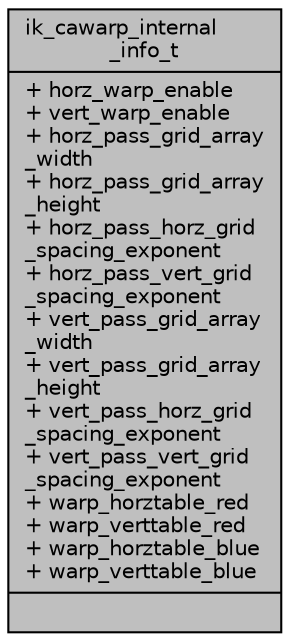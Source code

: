 digraph "ik_cawarp_internal_info_t"
{
 // INTERACTIVE_SVG=YES
 // LATEX_PDF_SIZE
  bgcolor="transparent";
  edge [fontname="Helvetica",fontsize="10",labelfontname="Helvetica",labelfontsize="10"];
  node [fontname="Helvetica",fontsize="10",shape=record];
  Node1 [label="{ik_cawarp_internal\l_info_t\n|+ horz_warp_enable\l+ vert_warp_enable\l+ horz_pass_grid_array\l_width\l+ horz_pass_grid_array\l_height\l+ horz_pass_horz_grid\l_spacing_exponent\l+ horz_pass_vert_grid\l_spacing_exponent\l+ vert_pass_grid_array\l_width\l+ vert_pass_grid_array\l_height\l+ vert_pass_horz_grid\l_spacing_exponent\l+ vert_pass_vert_grid\l_spacing_exponent\l+ warp_horztable_red\l+ warp_verttable_red\l+ warp_horztable_blue\l+ warp_verttable_blue\l|}",height=0.2,width=0.4,color="black", fillcolor="grey75", style="filled", fontcolor="black",tooltip=" "];
}
